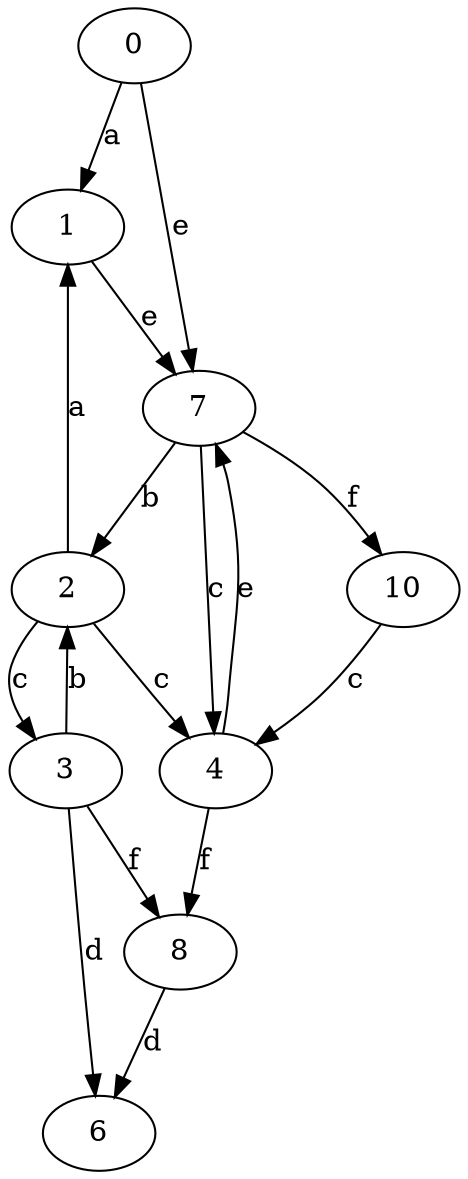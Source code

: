 strict digraph  {
1;
2;
3;
4;
6;
7;
8;
10;
0;
1 -> 7  [label=e];
2 -> 1  [label=a];
2 -> 3  [label=c];
2 -> 4  [label=c];
3 -> 2  [label=b];
3 -> 6  [label=d];
3 -> 8  [label=f];
4 -> 7  [label=e];
4 -> 8  [label=f];
7 -> 2  [label=b];
7 -> 4  [label=c];
7 -> 10  [label=f];
8 -> 6  [label=d];
10 -> 4  [label=c];
0 -> 1  [label=a];
0 -> 7  [label=e];
}
